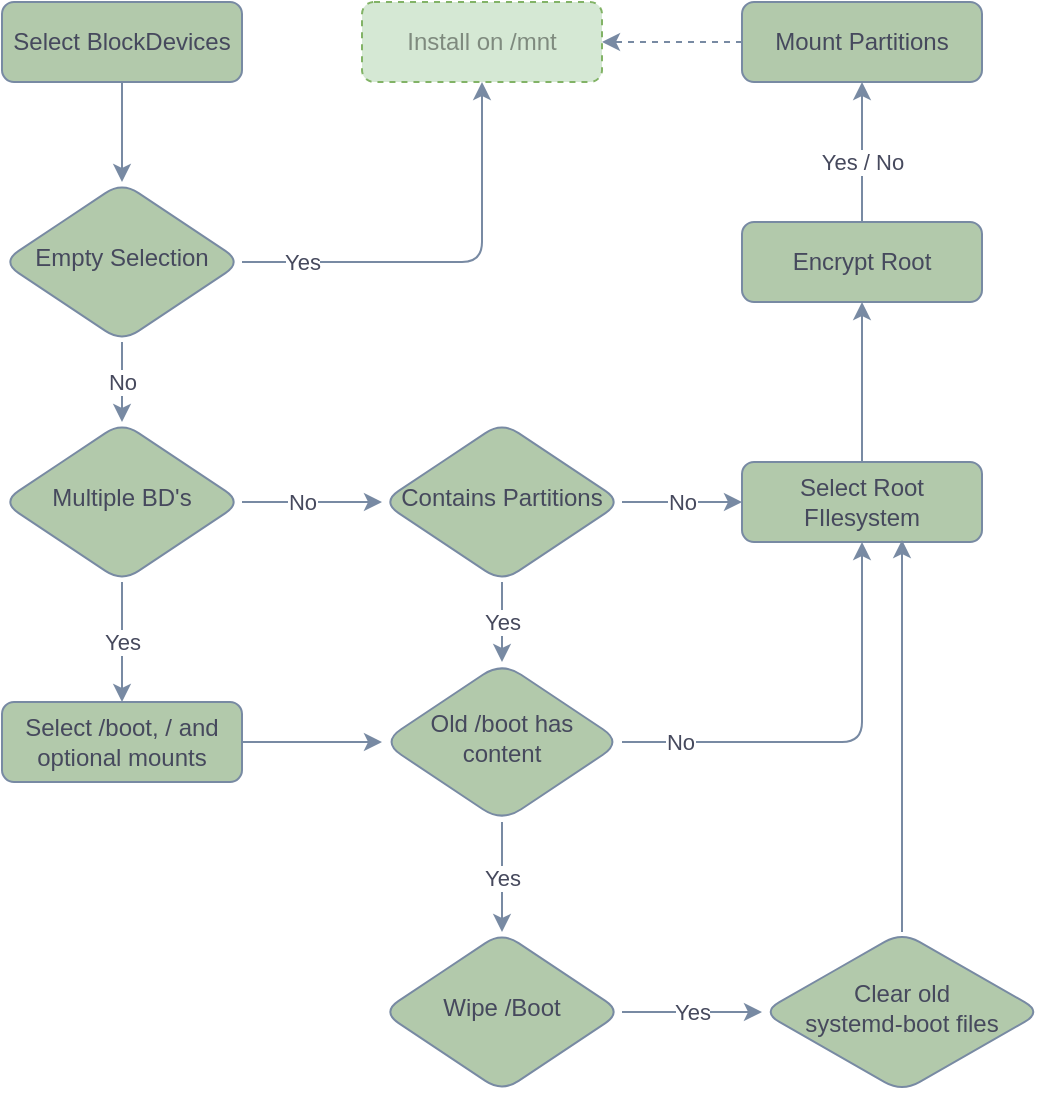 <mxfile version="14.5.1" type="device"><diagram id="C5RBs43oDa-KdzZeNtuy" name="Page-1"><mxGraphModel dx="1088" dy="968" grid="1" gridSize="10" guides="1" tooltips="1" connect="1" arrows="1" fold="1" page="1" pageScale="1" pageWidth="827" pageHeight="1169" math="0" shadow="0"><root><mxCell id="WIyWlLk6GJQsqaUBKTNV-0"/><mxCell id="WIyWlLk6GJQsqaUBKTNV-1" parent="WIyWlLk6GJQsqaUBKTNV-0"/><mxCell id="kK899v7fN18QLDq8NDME-4" style="edgeStyle=orthogonalEdgeStyle;rounded=1;orthogonalLoop=1;jettySize=auto;html=1;entryX=0.5;entryY=0;entryDx=0;entryDy=0;fontColor=#46495D;strokeColor=#788AA3;fillColor=#B2C9AB;endFill=1;endArrow=classic;startFill=0;startArrow=none;sketch=0;" edge="1" parent="WIyWlLk6GJQsqaUBKTNV-1" source="WIyWlLk6GJQsqaUBKTNV-3" target="WIyWlLk6GJQsqaUBKTNV-6"><mxGeometry relative="1" as="geometry"/></mxCell><mxCell id="WIyWlLk6GJQsqaUBKTNV-3" value="Select BlockDevices" style="whiteSpace=wrap;html=1;fontSize=12;glass=0;strokeWidth=1;shadow=0;rounded=1;fillColor=#B2C9AB;strokeColor=#788AA3;fontColor=#46495D;" parent="WIyWlLk6GJQsqaUBKTNV-1" vertex="1"><mxGeometry x="160" y="80" width="120" height="40" as="geometry"/></mxCell><mxCell id="kK899v7fN18QLDq8NDME-2" value="No" style="edgeStyle=orthogonalEdgeStyle;rounded=1;orthogonalLoop=1;jettySize=auto;html=1;entryX=0.5;entryY=0;entryDx=0;entryDy=0;fontColor=#46495D;strokeColor=#788AA3;fillColor=#B2C9AB;endFill=1;startFill=0;sketch=0;" edge="1" parent="WIyWlLk6GJQsqaUBKTNV-1" source="WIyWlLk6GJQsqaUBKTNV-6" target="WIyWlLk6GJQsqaUBKTNV-10"><mxGeometry relative="1" as="geometry"/></mxCell><mxCell id="kK899v7fN18QLDq8NDME-3" value="Yes" style="edgeStyle=orthogonalEdgeStyle;rounded=1;orthogonalLoop=1;jettySize=auto;html=1;entryX=0.5;entryY=1;entryDx=0;entryDy=0;fontColor=#46495D;strokeColor=#788AA3;fillColor=#B2C9AB;endFill=1;endArrow=classic;startFill=0;startArrow=none;sketch=0;" edge="1" parent="WIyWlLk6GJQsqaUBKTNV-1" source="WIyWlLk6GJQsqaUBKTNV-6" target="2gwfLvxr17V0Hp7SQZ9n-24"><mxGeometry x="-0.714" relative="1" as="geometry"><mxPoint as="offset"/></mxGeometry></mxCell><mxCell id="WIyWlLk6GJQsqaUBKTNV-6" value="Empty Selection" style="rhombus;whiteSpace=wrap;html=1;shadow=0;fontFamily=Helvetica;fontSize=12;align=center;strokeWidth=1;spacing=6;spacingTop=-4;rounded=1;fillColor=#B2C9AB;strokeColor=#788AA3;fontColor=#46495D;" parent="WIyWlLk6GJQsqaUBKTNV-1" vertex="1"><mxGeometry x="160" y="170" width="120" height="80" as="geometry"/></mxCell><mxCell id="2gwfLvxr17V0Hp7SQZ9n-23" value="Yes / No" style="edgeStyle=orthogonalEdgeStyle;curved=0;rounded=1;sketch=0;orthogonalLoop=1;jettySize=auto;html=1;strokeColor=#788AA3;fillColor=#B2C9AB;fontColor=#46495D;exitX=0.5;exitY=1;exitDx=0;exitDy=0;entryX=0.5;entryY=0;entryDx=0;entryDy=0;startArrow=classic;startFill=1;endArrow=none;endFill=0;" parent="WIyWlLk6GJQsqaUBKTNV-1" source="2gwfLvxr17V0Hp7SQZ9n-22" target="WIyWlLk6GJQsqaUBKTNV-7" edge="1"><mxGeometry x="0.143" relative="1" as="geometry"><mxPoint x="450" y="160" as="targetPoint"/><mxPoint as="offset"/></mxGeometry></mxCell><mxCell id="WIyWlLk6GJQsqaUBKTNV-7" value="Encrypt Root" style="whiteSpace=wrap;html=1;fontSize=12;glass=0;strokeWidth=1;shadow=0;rounded=1;fillColor=#B2C9AB;strokeColor=#788AA3;fontColor=#46495D;" parent="WIyWlLk6GJQsqaUBKTNV-1" vertex="1"><mxGeometry x="530" y="190" width="120" height="40" as="geometry"/></mxCell><mxCell id="kK899v7fN18QLDq8NDME-0" value="No" style="edgeStyle=orthogonalEdgeStyle;rounded=1;orthogonalLoop=1;jettySize=auto;html=1;fontColor=#46495D;strokeColor=#788AA3;fillColor=#B2C9AB;endFill=1;startFill=0;sketch=0;" edge="1" parent="WIyWlLk6GJQsqaUBKTNV-1" source="WIyWlLk6GJQsqaUBKTNV-10" target="2gwfLvxr17V0Hp7SQZ9n-5"><mxGeometry x="-0.143" relative="1" as="geometry"><mxPoint as="offset"/></mxGeometry></mxCell><mxCell id="kK899v7fN18QLDq8NDME-1" value="Yes" style="edgeStyle=orthogonalEdgeStyle;rounded=1;orthogonalLoop=1;jettySize=auto;html=1;exitX=0.5;exitY=1;exitDx=0;exitDy=0;entryX=0.5;entryY=0;entryDx=0;entryDy=0;fontColor=#46495D;strokeColor=#788AA3;fillColor=#B2C9AB;endFill=1;startFill=0;sketch=0;" edge="1" parent="WIyWlLk6GJQsqaUBKTNV-1" source="WIyWlLk6GJQsqaUBKTNV-10" target="WIyWlLk6GJQsqaUBKTNV-11"><mxGeometry relative="1" as="geometry"/></mxCell><mxCell id="WIyWlLk6GJQsqaUBKTNV-10" value="Multiple BD's" style="rhombus;whiteSpace=wrap;html=1;shadow=0;fontFamily=Helvetica;fontSize=12;align=center;strokeWidth=1;spacing=6;spacingTop=-4;rounded=1;fillColor=#B2C9AB;strokeColor=#788AA3;fontColor=#46495D;" parent="WIyWlLk6GJQsqaUBKTNV-1" vertex="1"><mxGeometry x="160" y="290" width="120" height="80" as="geometry"/></mxCell><mxCell id="2gwfLvxr17V0Hp7SQZ9n-21" style="edgeStyle=orthogonalEdgeStyle;curved=0;rounded=1;sketch=0;orthogonalLoop=1;jettySize=auto;html=1;strokeColor=#788AA3;fillColor=#B2C9AB;fontColor=#46495D;" parent="WIyWlLk6GJQsqaUBKTNV-1" source="WIyWlLk6GJQsqaUBKTNV-11" target="2gwfLvxr17V0Hp7SQZ9n-8" edge="1"><mxGeometry relative="1" as="geometry"/></mxCell><mxCell id="WIyWlLk6GJQsqaUBKTNV-11" value="Select /boot, / and optional mounts" style="whiteSpace=wrap;html=1;fontSize=12;glass=0;strokeWidth=1;shadow=0;rounded=1;fillColor=#B2C9AB;strokeColor=#788AA3;fontColor=#46495D;" parent="WIyWlLk6GJQsqaUBKTNV-1" vertex="1"><mxGeometry x="160" y="430" width="120" height="40" as="geometry"/></mxCell><mxCell id="2gwfLvxr17V0Hp7SQZ9n-9" value="Yes" style="edgeStyle=orthogonalEdgeStyle;orthogonalLoop=1;jettySize=auto;html=1;strokeColor=#788AA3;fontColor=#46495D;" parent="WIyWlLk6GJQsqaUBKTNV-1" source="2gwfLvxr17V0Hp7SQZ9n-5" target="2gwfLvxr17V0Hp7SQZ9n-8" edge="1"><mxGeometry relative="1" as="geometry"/></mxCell><mxCell id="2gwfLvxr17V0Hp7SQZ9n-17" value="No" style="edgeStyle=orthogonalEdgeStyle;orthogonalLoop=1;jettySize=auto;html=1;entryX=0;entryY=0.5;entryDx=0;entryDy=0;strokeColor=#788AA3;fontColor=#46495D;" parent="WIyWlLk6GJQsqaUBKTNV-1" source="2gwfLvxr17V0Hp7SQZ9n-5" target="2gwfLvxr17V0Hp7SQZ9n-16" edge="1"><mxGeometry relative="1" as="geometry"/></mxCell><mxCell id="2gwfLvxr17V0Hp7SQZ9n-5" value="Contains Partitions" style="rhombus;whiteSpace=wrap;html=1;shadow=0;fontFamily=Helvetica;fontSize=12;align=center;strokeWidth=1;spacing=6;spacingTop=-4;rounded=1;fillColor=#B2C9AB;strokeColor=#788AA3;fontColor=#46495D;" parent="WIyWlLk6GJQsqaUBKTNV-1" vertex="1"><mxGeometry x="350" y="290" width="120" height="80" as="geometry"/></mxCell><mxCell id="2gwfLvxr17V0Hp7SQZ9n-19" value="No" style="edgeStyle=orthogonalEdgeStyle;orthogonalLoop=1;jettySize=auto;html=1;entryX=0.5;entryY=1;entryDx=0;entryDy=0;strokeColor=#788AA3;fontColor=#46495D;" parent="WIyWlLk6GJQsqaUBKTNV-1" source="2gwfLvxr17V0Hp7SQZ9n-8" target="2gwfLvxr17V0Hp7SQZ9n-16" edge="1"><mxGeometry x="-0.739" relative="1" as="geometry"><mxPoint as="offset"/></mxGeometry></mxCell><mxCell id="2gwfLvxr17V0Hp7SQZ9n-29" value="Yes" style="edgeStyle=orthogonalEdgeStyle;curved=0;rounded=1;sketch=0;orthogonalLoop=1;jettySize=auto;html=1;startArrow=none;startFill=0;endArrow=classic;endFill=1;strokeColor=#788AA3;fillColor=#B2C9AB;fontColor=#46495D;" parent="WIyWlLk6GJQsqaUBKTNV-1" source="2gwfLvxr17V0Hp7SQZ9n-8" target="2gwfLvxr17V0Hp7SQZ9n-28" edge="1"><mxGeometry relative="1" as="geometry"/></mxCell><mxCell id="2gwfLvxr17V0Hp7SQZ9n-8" value="Old /boot has content" style="rhombus;whiteSpace=wrap;html=1;shadow=0;fontFamily=Helvetica;fontSize=12;align=center;strokeWidth=1;spacing=6;spacingTop=-4;rounded=1;fillColor=#B2C9AB;strokeColor=#788AA3;fontColor=#46495D;arcSize=23;" parent="WIyWlLk6GJQsqaUBKTNV-1" vertex="1"><mxGeometry x="350" y="410" width="120" height="80" as="geometry"/></mxCell><mxCell id="2gwfLvxr17V0Hp7SQZ9n-18" style="edgeStyle=orthogonalEdgeStyle;orthogonalLoop=1;jettySize=auto;html=1;entryX=0.5;entryY=1;entryDx=0;entryDy=0;strokeColor=#788AA3;fontColor=#46495D;" parent="WIyWlLk6GJQsqaUBKTNV-1" source="2gwfLvxr17V0Hp7SQZ9n-16" target="WIyWlLk6GJQsqaUBKTNV-7" edge="1"><mxGeometry relative="1" as="geometry"><Array as="points"/></mxGeometry></mxCell><mxCell id="2gwfLvxr17V0Hp7SQZ9n-16" value="Select Root FIlesystem" style="whiteSpace=wrap;html=1;fontSize=12;glass=0;strokeWidth=1;shadow=0;rounded=1;fillColor=#B2C9AB;strokeColor=#788AA3;fontColor=#46495D;" parent="WIyWlLk6GJQsqaUBKTNV-1" vertex="1"><mxGeometry x="530" y="310" width="120" height="40" as="geometry"/></mxCell><mxCell id="2gwfLvxr17V0Hp7SQZ9n-25" value="" style="edgeStyle=orthogonalEdgeStyle;curved=0;rounded=1;sketch=0;orthogonalLoop=1;jettySize=auto;html=1;strokeColor=#788AA3;fillColor=#B2C9AB;fontColor=#46495D;dashed=1;" parent="WIyWlLk6GJQsqaUBKTNV-1" source="2gwfLvxr17V0Hp7SQZ9n-22" target="2gwfLvxr17V0Hp7SQZ9n-24" edge="1"><mxGeometry relative="1" as="geometry"/></mxCell><mxCell id="2gwfLvxr17V0Hp7SQZ9n-22" value="Mount Partitions" style="whiteSpace=wrap;html=1;rounded=1;shadow=0;fontColor=#46495D;strokeColor=#788AA3;strokeWidth=1;fillColor=#B2C9AB;glass=0;" parent="WIyWlLk6GJQsqaUBKTNV-1" vertex="1"><mxGeometry x="530" y="80" width="120" height="40" as="geometry"/></mxCell><mxCell id="2gwfLvxr17V0Hp7SQZ9n-24" value="Install on /mnt" style="whiteSpace=wrap;html=1;rounded=1;shadow=0;strokeColor=#82b366;strokeWidth=1;fillColor=#d5e8d4;glass=0;dashed=1;textOpacity=40;" parent="WIyWlLk6GJQsqaUBKTNV-1" vertex="1"><mxGeometry x="340" y="80" width="120" height="40" as="geometry"/></mxCell><mxCell id="2gwfLvxr17V0Hp7SQZ9n-31" value="Yes" style="edgeStyle=orthogonalEdgeStyle;curved=0;rounded=1;sketch=0;orthogonalLoop=1;jettySize=auto;html=1;startArrow=none;startFill=0;endArrow=classic;endFill=1;strokeColor=#788AA3;fillColor=#B2C9AB;fontColor=#46495D;" parent="WIyWlLk6GJQsqaUBKTNV-1" source="2gwfLvxr17V0Hp7SQZ9n-28" target="2gwfLvxr17V0Hp7SQZ9n-30" edge="1"><mxGeometry relative="1" as="geometry"/></mxCell><mxCell id="2gwfLvxr17V0Hp7SQZ9n-28" value="Wipe /Boot" style="rhombus;whiteSpace=wrap;html=1;shadow=0;fontFamily=Helvetica;fontSize=12;align=center;strokeWidth=1;spacing=6;spacingTop=-4;rounded=1;fillColor=#B2C9AB;strokeColor=#788AA3;fontColor=#46495D;" parent="WIyWlLk6GJQsqaUBKTNV-1" vertex="1"><mxGeometry x="350" y="545" width="120" height="80" as="geometry"/></mxCell><mxCell id="2gwfLvxr17V0Hp7SQZ9n-32" style="edgeStyle=orthogonalEdgeStyle;curved=0;rounded=1;sketch=0;orthogonalLoop=1;jettySize=auto;html=1;startArrow=none;startFill=0;endArrow=classic;endFill=1;strokeColor=#788AA3;fillColor=#B2C9AB;fontColor=#46495D;" parent="WIyWlLk6GJQsqaUBKTNV-1" source="2gwfLvxr17V0Hp7SQZ9n-30" edge="1"><mxGeometry relative="1" as="geometry"><mxPoint x="610" y="349" as="targetPoint"/></mxGeometry></mxCell><mxCell id="2gwfLvxr17V0Hp7SQZ9n-30" value="Clear old&lt;br&gt;systemd-boot files" style="rhombus;whiteSpace=wrap;html=1;shadow=0;fontFamily=Helvetica;fontSize=12;align=center;strokeWidth=1;spacing=6;spacingTop=-4;rounded=1;fillColor=#B2C9AB;strokeColor=#788AA3;fontColor=#46495D;" parent="WIyWlLk6GJQsqaUBKTNV-1" vertex="1"><mxGeometry x="540" y="545" width="140" height="80" as="geometry"/></mxCell></root></mxGraphModel></diagram></mxfile>
